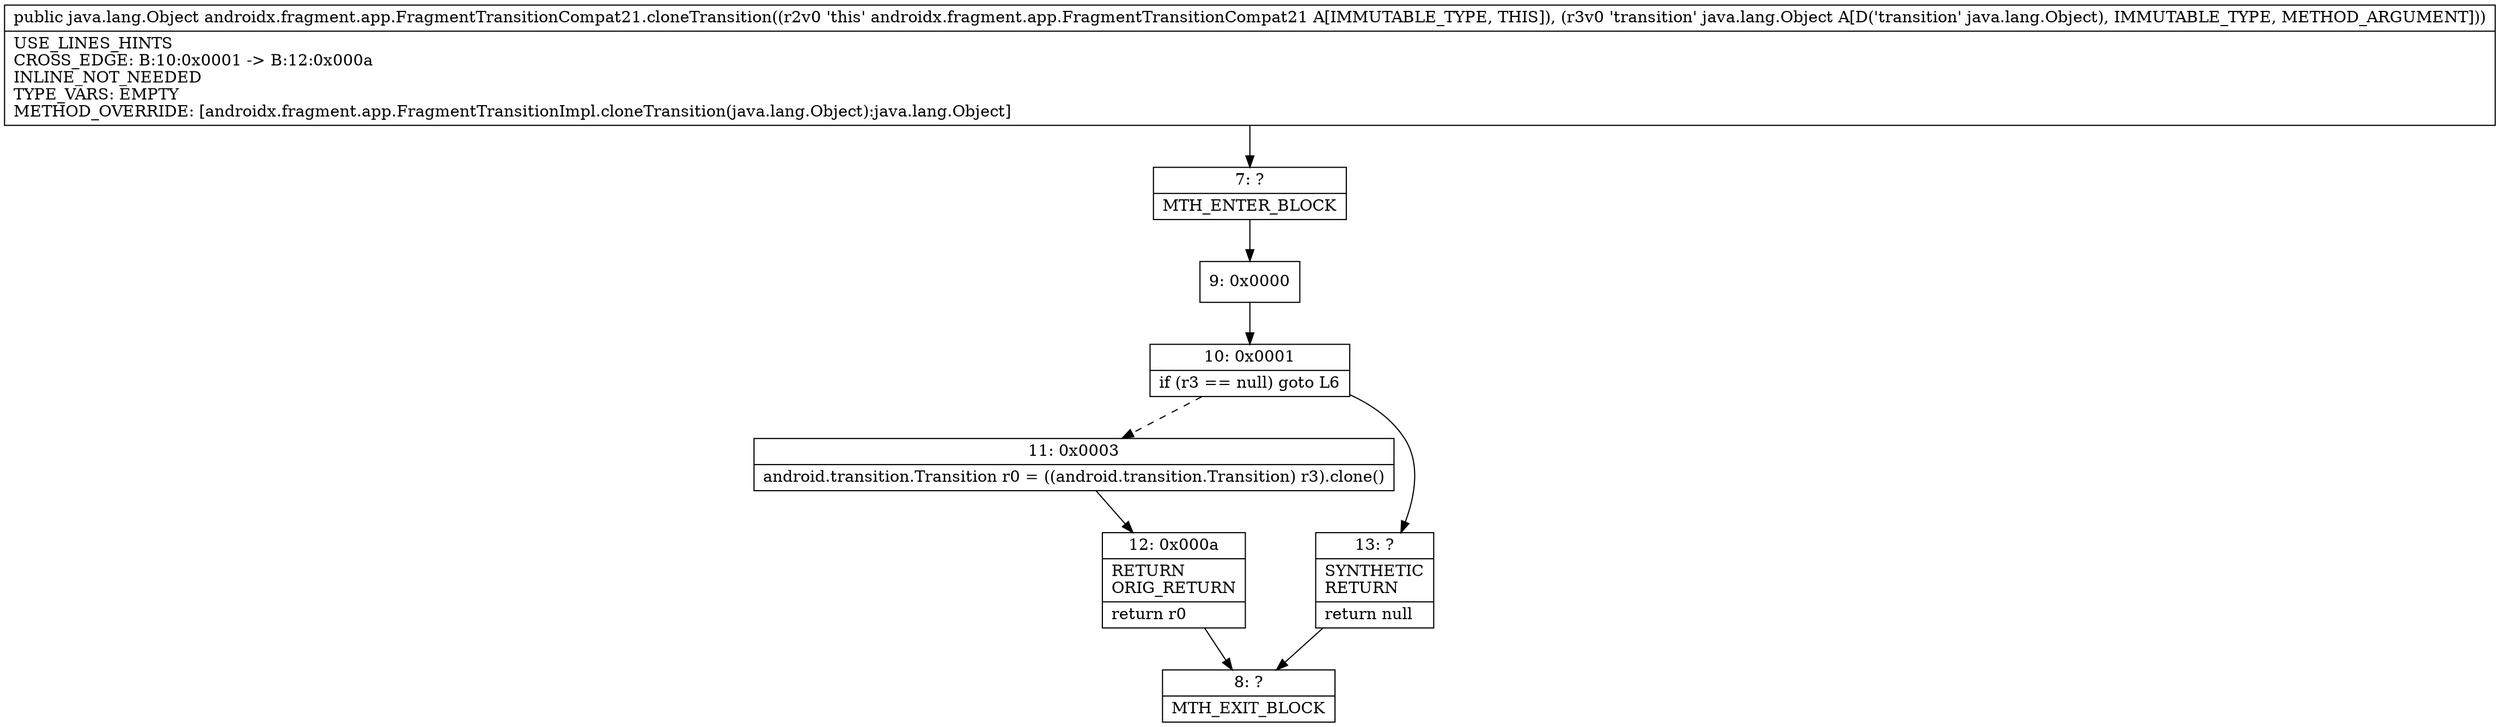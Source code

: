digraph "CFG forandroidx.fragment.app.FragmentTransitionCompat21.cloneTransition(Ljava\/lang\/Object;)Ljava\/lang\/Object;" {
Node_7 [shape=record,label="{7\:\ ?|MTH_ENTER_BLOCK\l}"];
Node_9 [shape=record,label="{9\:\ 0x0000}"];
Node_10 [shape=record,label="{10\:\ 0x0001|if (r3 == null) goto L6\l}"];
Node_11 [shape=record,label="{11\:\ 0x0003|android.transition.Transition r0 = ((android.transition.Transition) r3).clone()\l}"];
Node_12 [shape=record,label="{12\:\ 0x000a|RETURN\lORIG_RETURN\l|return r0\l}"];
Node_8 [shape=record,label="{8\:\ ?|MTH_EXIT_BLOCK\l}"];
Node_13 [shape=record,label="{13\:\ ?|SYNTHETIC\lRETURN\l|return null\l}"];
MethodNode[shape=record,label="{public java.lang.Object androidx.fragment.app.FragmentTransitionCompat21.cloneTransition((r2v0 'this' androidx.fragment.app.FragmentTransitionCompat21 A[IMMUTABLE_TYPE, THIS]), (r3v0 'transition' java.lang.Object A[D('transition' java.lang.Object), IMMUTABLE_TYPE, METHOD_ARGUMENT]))  | USE_LINES_HINTS\lCROSS_EDGE: B:10:0x0001 \-\> B:12:0x000a\lINLINE_NOT_NEEDED\lTYPE_VARS: EMPTY\lMETHOD_OVERRIDE: [androidx.fragment.app.FragmentTransitionImpl.cloneTransition(java.lang.Object):java.lang.Object]\l}"];
MethodNode -> Node_7;Node_7 -> Node_9;
Node_9 -> Node_10;
Node_10 -> Node_11[style=dashed];
Node_10 -> Node_13;
Node_11 -> Node_12;
Node_12 -> Node_8;
Node_13 -> Node_8;
}

